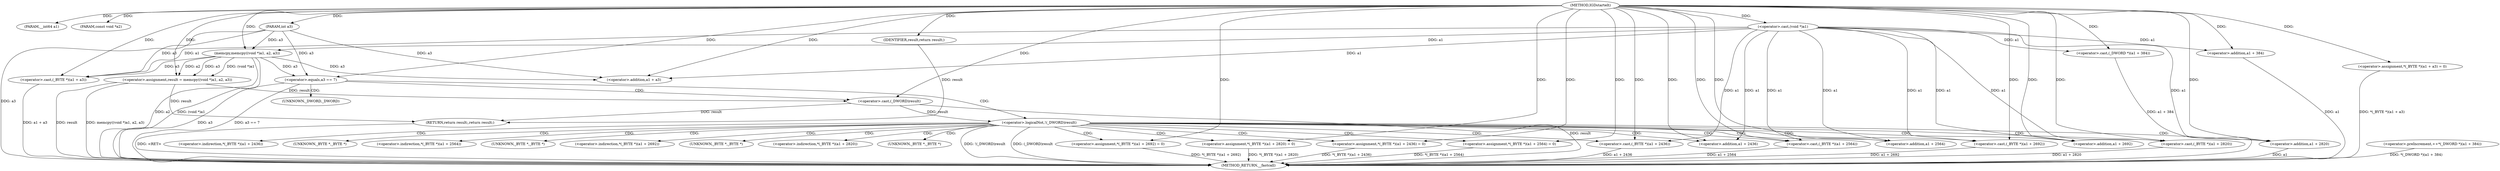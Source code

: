 digraph IGDstartelt {  
"1000102" [label = "(METHOD,IGDstartelt)" ]
"1000176" [label = "(METHOD_RETURN,__fastcall)" ]
"1000103" [label = "(PARAM,__int64 a1)" ]
"1000104" [label = "(PARAM,const void *a2)" ]
"1000105" [label = "(PARAM,int a3)" ]
"1000108" [label = "(<operator>.assignment,result = memcpy((void *)a1, a2, a3))" ]
"1000110" [label = "(memcpy,memcpy((void *)a1, a2, a3))" ]
"1000111" [label = "(<operator>.cast,(void *)a1)" ]
"1000116" [label = "(<operator>.assignment,*(_BYTE *)(a1 + a3) = 0)" ]
"1000118" [label = "(<operator>.cast,(_BYTE *)(a1 + a3))" ]
"1000120" [label = "(<operator>.addition,a1 + a3)" ]
"1000124" [label = "(<operator>.preIncrement,++*(_DWORD *)(a1 + 384))" ]
"1000126" [label = "(<operator>.cast,(_DWORD *)(a1 + 384))" ]
"1000128" [label = "(<operator>.addition,a1 + 384)" ]
"1000132" [label = "(<operator>.equals,a3 == 7)" ]
"1000137" [label = "(<operator>.logicalNot,!(_DWORD)result)" ]
"1000138" [label = "(<operator>.cast,(_DWORD)result)" ]
"1000142" [label = "(<operator>.assignment,*(_BYTE *)(a1 + 2436) = 0)" ]
"1000144" [label = "(<operator>.cast,(_BYTE *)(a1 + 2436))" ]
"1000146" [label = "(<operator>.addition,a1 + 2436)" ]
"1000150" [label = "(<operator>.assignment,*(_BYTE *)(a1 + 2564) = 0)" ]
"1000152" [label = "(<operator>.cast,(_BYTE *)(a1 + 2564))" ]
"1000154" [label = "(<operator>.addition,a1 + 2564)" ]
"1000158" [label = "(<operator>.assignment,*(_BYTE *)(a1 + 2692) = 0)" ]
"1000160" [label = "(<operator>.cast,(_BYTE *)(a1 + 2692))" ]
"1000162" [label = "(<operator>.addition,a1 + 2692)" ]
"1000166" [label = "(<operator>.assignment,*(_BYTE *)(a1 + 2820) = 0)" ]
"1000168" [label = "(<operator>.cast,(_BYTE *)(a1 + 2820))" ]
"1000170" [label = "(<operator>.addition,a1 + 2820)" ]
"1000174" [label = "(RETURN,return result;,return result;)" ]
"1000175" [label = "(IDENTIFIER,result,return result;)" ]
"1000139" [label = "(UNKNOWN,_DWORD,_DWORD)" ]
"1000143" [label = "(<operator>.indirection,*(_BYTE *)(a1 + 2436))" ]
"1000145" [label = "(UNKNOWN,_BYTE *,_BYTE *)" ]
"1000151" [label = "(<operator>.indirection,*(_BYTE *)(a1 + 2564))" ]
"1000153" [label = "(UNKNOWN,_BYTE *,_BYTE *)" ]
"1000159" [label = "(<operator>.indirection,*(_BYTE *)(a1 + 2692))" ]
"1000161" [label = "(UNKNOWN,_BYTE *,_BYTE *)" ]
"1000167" [label = "(<operator>.indirection,*(_BYTE *)(a1 + 2820))" ]
"1000169" [label = "(UNKNOWN,_BYTE *,_BYTE *)" ]
  "1000174" -> "1000176"  [ label = "DDG: <RET>"] 
  "1000166" -> "1000176"  [ label = "DDG: *(_BYTE *)(a1 + 2820)"] 
  "1000126" -> "1000176"  [ label = "DDG: a1 + 384"] 
  "1000137" -> "1000176"  [ label = "DDG: !(_DWORD)result"] 
  "1000137" -> "1000176"  [ label = "DDG: (_DWORD)result"] 
  "1000158" -> "1000176"  [ label = "DDG: *(_BYTE *)(a1 + 2692)"] 
  "1000168" -> "1000176"  [ label = "DDG: a1 + 2820"] 
  "1000170" -> "1000176"  [ label = "DDG: a1"] 
  "1000110" -> "1000176"  [ label = "DDG: a2"] 
  "1000138" -> "1000176"  [ label = "DDG: result"] 
  "1000128" -> "1000176"  [ label = "DDG: a1"] 
  "1000142" -> "1000176"  [ label = "DDG: *(_BYTE *)(a1 + 2436)"] 
  "1000116" -> "1000176"  [ label = "DDG: *(_BYTE *)(a1 + a3)"] 
  "1000118" -> "1000176"  [ label = "DDG: a1 + a3"] 
  "1000108" -> "1000176"  [ label = "DDG: result"] 
  "1000105" -> "1000176"  [ label = "DDG: a3"] 
  "1000108" -> "1000176"  [ label = "DDG: memcpy((void *)a1, a2, a3)"] 
  "1000132" -> "1000176"  [ label = "DDG: a3"] 
  "1000124" -> "1000176"  [ label = "DDG: *(_DWORD *)(a1 + 384)"] 
  "1000110" -> "1000176"  [ label = "DDG: (void *)a1"] 
  "1000152" -> "1000176"  [ label = "DDG: a1 + 2564"] 
  "1000144" -> "1000176"  [ label = "DDG: a1 + 2436"] 
  "1000160" -> "1000176"  [ label = "DDG: a1 + 2692"] 
  "1000150" -> "1000176"  [ label = "DDG: *(_BYTE *)(a1 + 2564)"] 
  "1000132" -> "1000176"  [ label = "DDG: a3 == 7"] 
  "1000102" -> "1000103"  [ label = "DDG: "] 
  "1000102" -> "1000104"  [ label = "DDG: "] 
  "1000102" -> "1000105"  [ label = "DDG: "] 
  "1000110" -> "1000108"  [ label = "DDG: (void *)a1"] 
  "1000110" -> "1000108"  [ label = "DDG: a2"] 
  "1000110" -> "1000108"  [ label = "DDG: a3"] 
  "1000102" -> "1000108"  [ label = "DDG: "] 
  "1000111" -> "1000110"  [ label = "DDG: a1"] 
  "1000102" -> "1000111"  [ label = "DDG: "] 
  "1000102" -> "1000110"  [ label = "DDG: "] 
  "1000105" -> "1000110"  [ label = "DDG: a3"] 
  "1000102" -> "1000116"  [ label = "DDG: "] 
  "1000111" -> "1000118"  [ label = "DDG: a1"] 
  "1000102" -> "1000118"  [ label = "DDG: "] 
  "1000110" -> "1000118"  [ label = "DDG: a3"] 
  "1000105" -> "1000118"  [ label = "DDG: a3"] 
  "1000111" -> "1000120"  [ label = "DDG: a1"] 
  "1000102" -> "1000120"  [ label = "DDG: "] 
  "1000110" -> "1000120"  [ label = "DDG: a3"] 
  "1000105" -> "1000120"  [ label = "DDG: a3"] 
  "1000102" -> "1000126"  [ label = "DDG: "] 
  "1000111" -> "1000126"  [ label = "DDG: a1"] 
  "1000102" -> "1000128"  [ label = "DDG: "] 
  "1000111" -> "1000128"  [ label = "DDG: a1"] 
  "1000105" -> "1000132"  [ label = "DDG: a3"] 
  "1000102" -> "1000132"  [ label = "DDG: "] 
  "1000110" -> "1000132"  [ label = "DDG: a3"] 
  "1000138" -> "1000137"  [ label = "DDG: result"] 
  "1000108" -> "1000138"  [ label = "DDG: result"] 
  "1000102" -> "1000138"  [ label = "DDG: "] 
  "1000102" -> "1000142"  [ label = "DDG: "] 
  "1000102" -> "1000144"  [ label = "DDG: "] 
  "1000111" -> "1000144"  [ label = "DDG: a1"] 
  "1000102" -> "1000146"  [ label = "DDG: "] 
  "1000111" -> "1000146"  [ label = "DDG: a1"] 
  "1000102" -> "1000150"  [ label = "DDG: "] 
  "1000102" -> "1000152"  [ label = "DDG: "] 
  "1000111" -> "1000152"  [ label = "DDG: a1"] 
  "1000102" -> "1000154"  [ label = "DDG: "] 
  "1000111" -> "1000154"  [ label = "DDG: a1"] 
  "1000102" -> "1000158"  [ label = "DDG: "] 
  "1000102" -> "1000160"  [ label = "DDG: "] 
  "1000111" -> "1000160"  [ label = "DDG: a1"] 
  "1000102" -> "1000162"  [ label = "DDG: "] 
  "1000111" -> "1000162"  [ label = "DDG: a1"] 
  "1000102" -> "1000166"  [ label = "DDG: "] 
  "1000102" -> "1000168"  [ label = "DDG: "] 
  "1000111" -> "1000168"  [ label = "DDG: a1"] 
  "1000102" -> "1000170"  [ label = "DDG: "] 
  "1000111" -> "1000170"  [ label = "DDG: a1"] 
  "1000175" -> "1000174"  [ label = "DDG: result"] 
  "1000108" -> "1000174"  [ label = "DDG: result"] 
  "1000138" -> "1000174"  [ label = "DDG: result"] 
  "1000102" -> "1000175"  [ label = "DDG: "] 
  "1000132" -> "1000139"  [ label = "CDG: "] 
  "1000132" -> "1000138"  [ label = "CDG: "] 
  "1000132" -> "1000137"  [ label = "CDG: "] 
  "1000137" -> "1000170"  [ label = "CDG: "] 
  "1000137" -> "1000169"  [ label = "CDG: "] 
  "1000137" -> "1000168"  [ label = "CDG: "] 
  "1000137" -> "1000167"  [ label = "CDG: "] 
  "1000137" -> "1000166"  [ label = "CDG: "] 
  "1000137" -> "1000162"  [ label = "CDG: "] 
  "1000137" -> "1000161"  [ label = "CDG: "] 
  "1000137" -> "1000144"  [ label = "CDG: "] 
  "1000137" -> "1000143"  [ label = "CDG: "] 
  "1000137" -> "1000142"  [ label = "CDG: "] 
  "1000137" -> "1000160"  [ label = "CDG: "] 
  "1000137" -> "1000159"  [ label = "CDG: "] 
  "1000137" -> "1000158"  [ label = "CDG: "] 
  "1000137" -> "1000154"  [ label = "CDG: "] 
  "1000137" -> "1000153"  [ label = "CDG: "] 
  "1000137" -> "1000152"  [ label = "CDG: "] 
  "1000137" -> "1000151"  [ label = "CDG: "] 
  "1000137" -> "1000150"  [ label = "CDG: "] 
  "1000137" -> "1000146"  [ label = "CDG: "] 
  "1000137" -> "1000145"  [ label = "CDG: "] 
}
